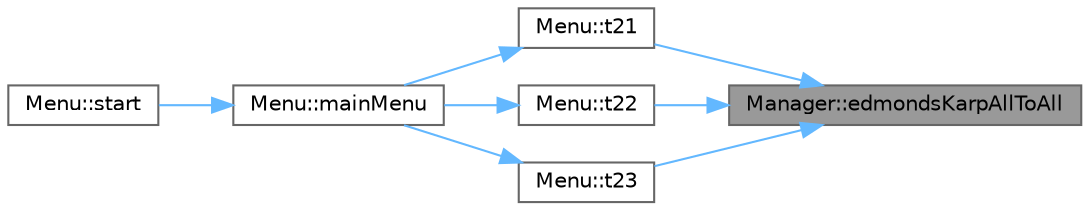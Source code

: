 digraph "Manager::edmondsKarpAllToAll"
{
 // LATEX_PDF_SIZE
  bgcolor="transparent";
  edge [fontname=Helvetica,fontsize=10,labelfontname=Helvetica,labelfontsize=10];
  node [fontname=Helvetica,fontsize=10,shape=box,height=0.2,width=0.4];
  rankdir="RL";
  Node1 [label="Manager::edmondsKarpAllToAll",height=0.2,width=0.4,color="gray40", fillcolor="grey60", style="filled", fontcolor="black",tooltip="Applies the Edmonds-Karp algorithm to find maximum between all reservoirs (source) and all cities (ta..."];
  Node1 -> Node2 [dir="back",color="steelblue1",style="solid"];
  Node2 [label="Menu::t21",height=0.2,width=0.4,color="grey40", fillcolor="white", style="filled",URL="$class_menu.html#a02f0ca346706ae1a5cf8a4f46d3f765f",tooltip="Performs task T2.1."];
  Node2 -> Node3 [dir="back",color="steelblue1",style="solid"];
  Node3 [label="Menu::mainMenu",height=0.2,width=0.4,color="grey40", fillcolor="white", style="filled",URL="$class_menu.html#aef9edee86d2ea460606361c92e061583",tooltip="Displays the main menu."];
  Node3 -> Node4 [dir="back",color="steelblue1",style="solid"];
  Node4 [label="Menu::start",height=0.2,width=0.4,color="grey40", fillcolor="white", style="filled",URL="$class_menu.html#ae1ec62e738dda7faaaec850bd0b58ffe",tooltip="Starts the menu system."];
  Node1 -> Node5 [dir="back",color="steelblue1",style="solid"];
  Node5 [label="Menu::t22",height=0.2,width=0.4,color="grey40", fillcolor="white", style="filled",URL="$class_menu.html#a3a891057aa945f55515f5f5ae30aca6b",tooltip="Performs task T2.2."];
  Node5 -> Node3 [dir="back",color="steelblue1",style="solid"];
  Node1 -> Node6 [dir="back",color="steelblue1",style="solid"];
  Node6 [label="Menu::t23",height=0.2,width=0.4,color="grey40", fillcolor="white", style="filled",URL="$class_menu.html#aaf0df335bfb448e92d5263300728a055",tooltip="Performs task T2.3."];
  Node6 -> Node3 [dir="back",color="steelblue1",style="solid"];
}
